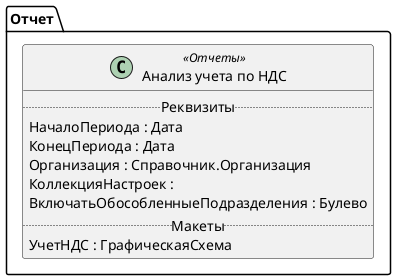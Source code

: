 ﻿@startuml АнализСостоянияНалоговогоУчетаПоНДС
'!include templates.wsd
'..\include templates.wsd
class Отчет.АнализСостоянияНалоговогоУчетаПоНДС as "Анализ учета по НДС" <<Отчеты>>
{
..Реквизиты..
НачалоПериода : Дата
КонецПериода : Дата
Организация : Справочник.Организация
КоллекцияНастроек : 
ВключатьОбособленныеПодразделения : Булево
..Макеты..
УчетНДС : ГрафическаяСхема
}
@enduml
